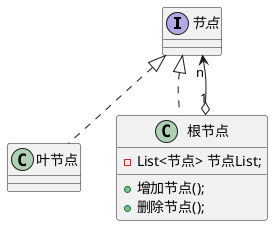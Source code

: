 @startuml

interface 节点
class 叶节点
class 根节点{
   - List<节点> 节点List;
   + 增加节点();
   + 删除节点();
}

叶节点 -u.|> 节点
根节点 -u.|> 节点
根节点 "1" o--> "n" 节点
@enduml